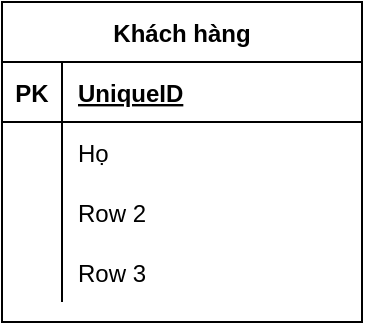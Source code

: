 <mxfile version="13.8.0" type="device"><diagram id="R2lEEEUBdFMjLlhIrx00" name="Page-1"><mxGraphModel dx="1246" dy="659" grid="1" gridSize="10" guides="1" tooltips="1" connect="1" arrows="1" fold="1" page="1" pageScale="1" pageWidth="850" pageHeight="1100" math="0" shadow="0" extFonts="Permanent Marker^https://fonts.googleapis.com/css?family=Permanent+Marker"><root><mxCell id="0"/><mxCell id="1" parent="0"/><mxCell id="50CJs4WUxD_R7UnGN_N7-1" value="Khách hàng" style="shape=table;startSize=30;container=1;collapsible=1;childLayout=tableLayout;fixedRows=1;rowLines=0;fontStyle=1;align=center;resizeLast=1;" vertex="1" parent="1"><mxGeometry x="80" y="170" width="180" height="160" as="geometry"/></mxCell><mxCell id="50CJs4WUxD_R7UnGN_N7-2" value="" style="shape=partialRectangle;collapsible=0;dropTarget=0;pointerEvents=0;fillColor=none;top=0;left=0;bottom=1;right=0;points=[[0,0.5],[1,0.5]];portConstraint=eastwest;" vertex="1" parent="50CJs4WUxD_R7UnGN_N7-1"><mxGeometry y="30" width="180" height="30" as="geometry"/></mxCell><mxCell id="50CJs4WUxD_R7UnGN_N7-3" value="PK" style="shape=partialRectangle;connectable=0;fillColor=none;top=0;left=0;bottom=0;right=0;fontStyle=1;overflow=hidden;" vertex="1" parent="50CJs4WUxD_R7UnGN_N7-2"><mxGeometry width="30" height="30" as="geometry"/></mxCell><mxCell id="50CJs4WUxD_R7UnGN_N7-4" value="UniqueID" style="shape=partialRectangle;connectable=0;fillColor=none;top=0;left=0;bottom=0;right=0;align=left;spacingLeft=6;fontStyle=5;overflow=hidden;" vertex="1" parent="50CJs4WUxD_R7UnGN_N7-2"><mxGeometry x="30" width="150" height="30" as="geometry"/></mxCell><mxCell id="50CJs4WUxD_R7UnGN_N7-5" value="" style="shape=partialRectangle;collapsible=0;dropTarget=0;pointerEvents=0;fillColor=none;top=0;left=0;bottom=0;right=0;points=[[0,0.5],[1,0.5]];portConstraint=eastwest;" vertex="1" parent="50CJs4WUxD_R7UnGN_N7-1"><mxGeometry y="60" width="180" height="30" as="geometry"/></mxCell><mxCell id="50CJs4WUxD_R7UnGN_N7-6" value="" style="shape=partialRectangle;connectable=0;fillColor=none;top=0;left=0;bottom=0;right=0;editable=1;overflow=hidden;" vertex="1" parent="50CJs4WUxD_R7UnGN_N7-5"><mxGeometry width="30" height="30" as="geometry"/></mxCell><mxCell id="50CJs4WUxD_R7UnGN_N7-7" value="Họ " style="shape=partialRectangle;connectable=0;fillColor=none;top=0;left=0;bottom=0;right=0;align=left;spacingLeft=6;overflow=hidden;" vertex="1" parent="50CJs4WUxD_R7UnGN_N7-5"><mxGeometry x="30" width="150" height="30" as="geometry"/></mxCell><mxCell id="50CJs4WUxD_R7UnGN_N7-8" value="" style="shape=partialRectangle;collapsible=0;dropTarget=0;pointerEvents=0;fillColor=none;top=0;left=0;bottom=0;right=0;points=[[0,0.5],[1,0.5]];portConstraint=eastwest;" vertex="1" parent="50CJs4WUxD_R7UnGN_N7-1"><mxGeometry y="90" width="180" height="30" as="geometry"/></mxCell><mxCell id="50CJs4WUxD_R7UnGN_N7-9" value="" style="shape=partialRectangle;connectable=0;fillColor=none;top=0;left=0;bottom=0;right=0;editable=1;overflow=hidden;" vertex="1" parent="50CJs4WUxD_R7UnGN_N7-8"><mxGeometry width="30" height="30" as="geometry"/></mxCell><mxCell id="50CJs4WUxD_R7UnGN_N7-10" value="Row 2" style="shape=partialRectangle;connectable=0;fillColor=none;top=0;left=0;bottom=0;right=0;align=left;spacingLeft=6;overflow=hidden;" vertex="1" parent="50CJs4WUxD_R7UnGN_N7-8"><mxGeometry x="30" width="150" height="30" as="geometry"/></mxCell><mxCell id="50CJs4WUxD_R7UnGN_N7-11" value="" style="shape=partialRectangle;collapsible=0;dropTarget=0;pointerEvents=0;fillColor=none;top=0;left=0;bottom=0;right=0;points=[[0,0.5],[1,0.5]];portConstraint=eastwest;" vertex="1" parent="50CJs4WUxD_R7UnGN_N7-1"><mxGeometry y="120" width="180" height="30" as="geometry"/></mxCell><mxCell id="50CJs4WUxD_R7UnGN_N7-12" value="" style="shape=partialRectangle;connectable=0;fillColor=none;top=0;left=0;bottom=0;right=0;editable=1;overflow=hidden;" vertex="1" parent="50CJs4WUxD_R7UnGN_N7-11"><mxGeometry width="30" height="30" as="geometry"/></mxCell><mxCell id="50CJs4WUxD_R7UnGN_N7-13" value="Row 3" style="shape=partialRectangle;connectable=0;fillColor=none;top=0;left=0;bottom=0;right=0;align=left;spacingLeft=6;overflow=hidden;" vertex="1" parent="50CJs4WUxD_R7UnGN_N7-11"><mxGeometry x="30" width="150" height="30" as="geometry"/></mxCell></root></mxGraphModel></diagram></mxfile>